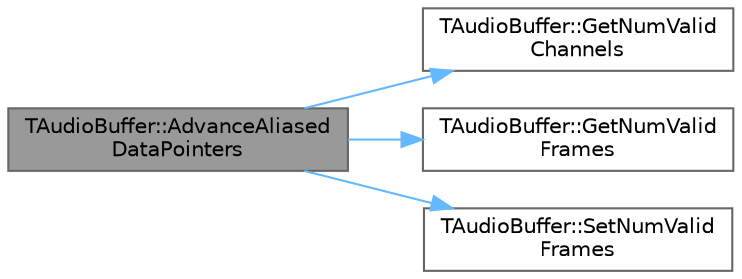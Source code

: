 digraph "TAudioBuffer::AdvanceAliasedDataPointers"
{
 // INTERACTIVE_SVG=YES
 // LATEX_PDF_SIZE
  bgcolor="transparent";
  edge [fontname=Helvetica,fontsize=10,labelfontname=Helvetica,labelfontsize=10];
  node [fontname=Helvetica,fontsize=10,shape=box,height=0.2,width=0.4];
  rankdir="LR";
  Node1 [id="Node000001",label="TAudioBuffer::AdvanceAliased\lDataPointers",height=0.2,width=0.4,color="gray40", fillcolor="grey60", style="filled", fontcolor="black",tooltip=" "];
  Node1 -> Node2 [id="edge1_Node000001_Node000002",color="steelblue1",style="solid",tooltip=" "];
  Node2 [id="Node000002",label="TAudioBuffer::GetNumValid\lChannels",height=0.2,width=0.4,color="grey40", fillcolor="white", style="filled",URL="$d6/d2f/classTAudioBuffer.html#a1d2258a6393f686bc0f36e42e5a8bdae",tooltip=" "];
  Node1 -> Node3 [id="edge2_Node000001_Node000003",color="steelblue1",style="solid",tooltip=" "];
  Node3 [id="Node000003",label="TAudioBuffer::GetNumValid\lFrames",height=0.2,width=0.4,color="grey40", fillcolor="white", style="filled",URL="$d6/d2f/classTAudioBuffer.html#a579b02531574350f644f94c290300354",tooltip=" "];
  Node1 -> Node4 [id="edge3_Node000001_Node000004",color="steelblue1",style="solid",tooltip=" "];
  Node4 [id="Node000004",label="TAudioBuffer::SetNumValid\lFrames",height=0.2,width=0.4,color="grey40", fillcolor="white", style="filled",URL="$d6/d2f/classTAudioBuffer.html#a56a66079ad4e16e625d41ffe4538817a",tooltip=" "];
}
